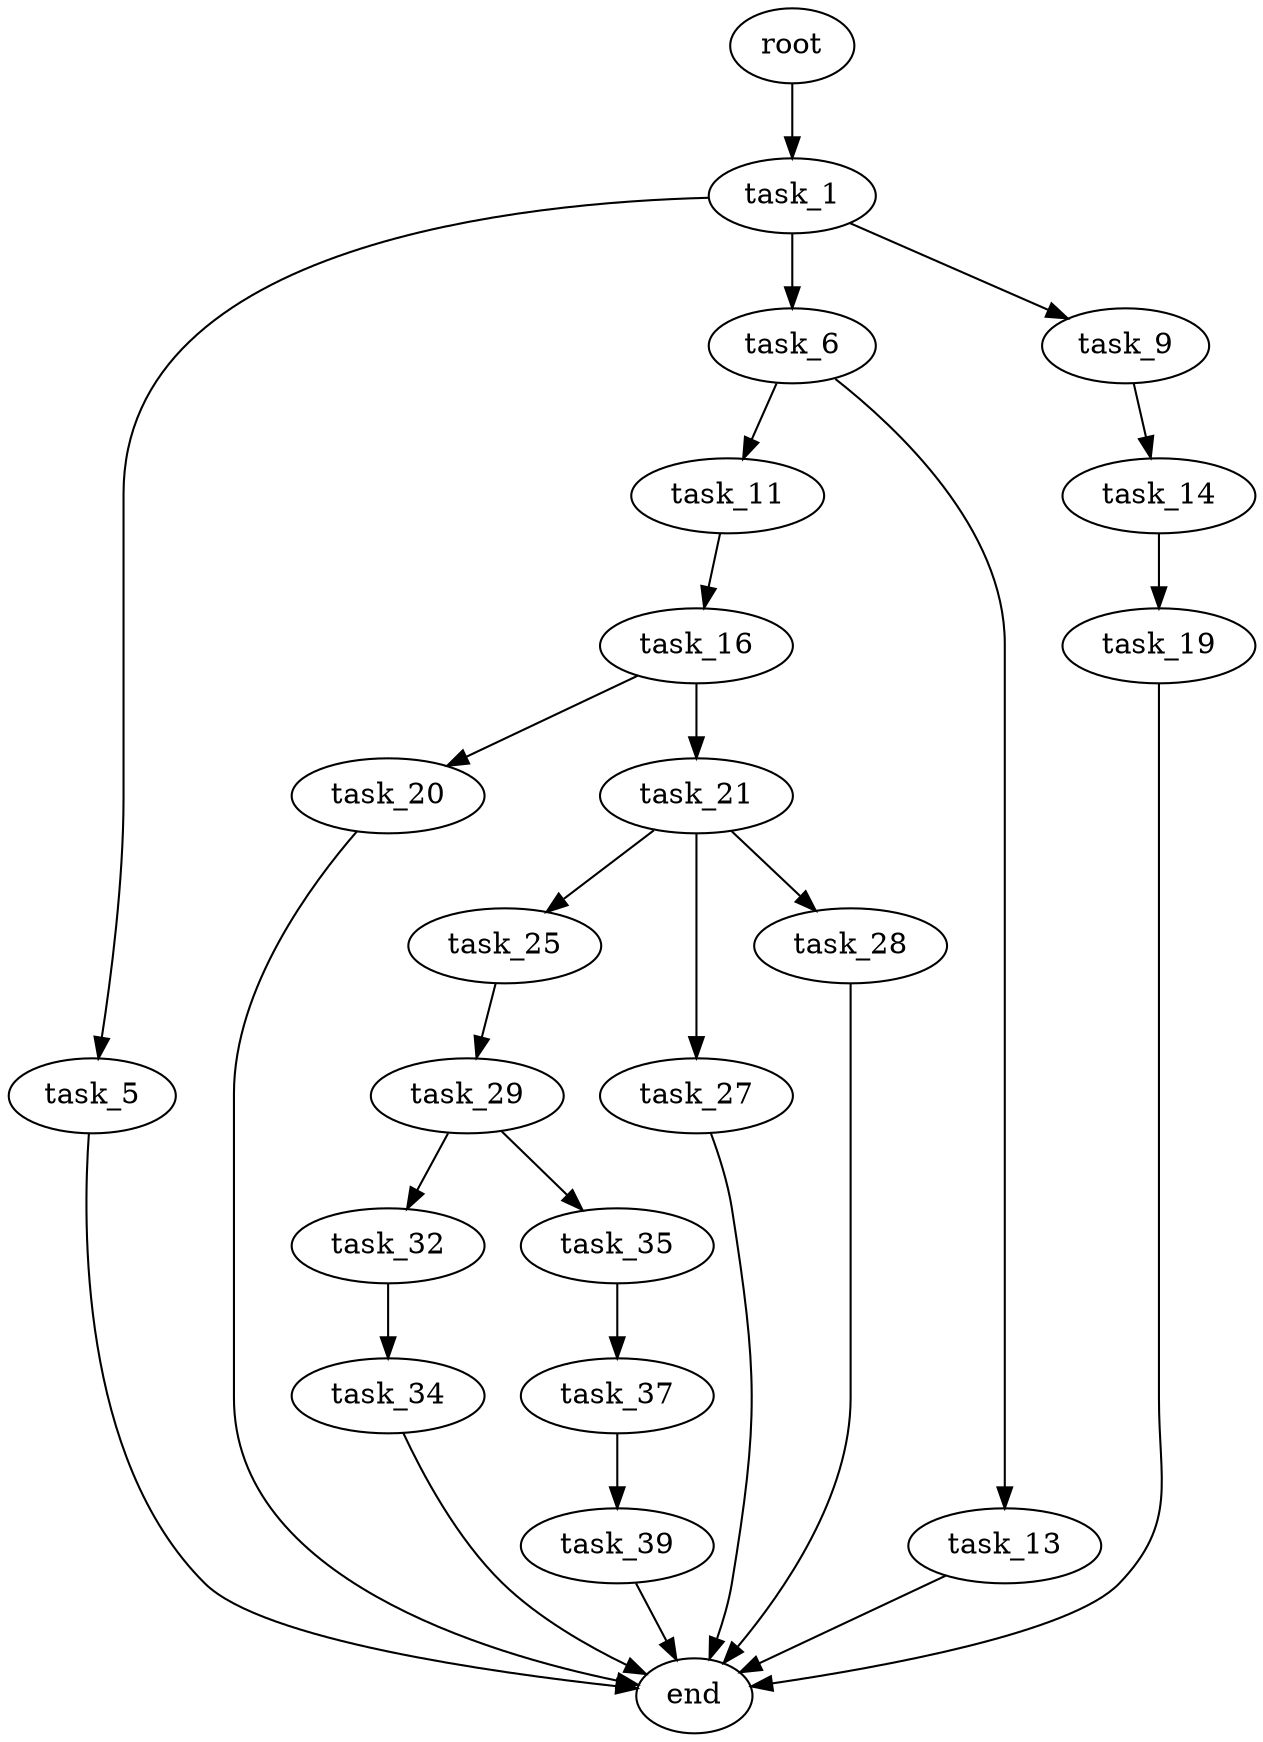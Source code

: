 digraph G {
  root [size="0.000000"];
  task_1 [size="4815803777.000000"];
  task_5 [size="1073741824000.000000"];
  task_6 [size="2690190738.000000"];
  task_9 [size="33048194638.000000"];
  end [size="0.000000"];
  task_11 [size="248689290581.000000"];
  task_13 [size="45728051086.000000"];
  task_14 [size="4353086070.000000"];
  task_16 [size="1073741824000.000000"];
  task_19 [size="1051287019.000000"];
  task_20 [size="231928233984.000000"];
  task_21 [size="823781183.000000"];
  task_25 [size="12293926631.000000"];
  task_27 [size="9140826812.000000"];
  task_28 [size="134217728000.000000"];
  task_29 [size="13531916178.000000"];
  task_32 [size="68282988672.000000"];
  task_35 [size="782757789696.000000"];
  task_34 [size="25186175684.000000"];
  task_37 [size="474094062326.000000"];
  task_39 [size="8589934592.000000"];

  root -> task_1 [size="1.000000"];
  task_1 -> task_5 [size="134217728.000000"];
  task_1 -> task_6 [size="134217728.000000"];
  task_1 -> task_9 [size="134217728.000000"];
  task_5 -> end [size="1.000000"];
  task_6 -> task_11 [size="75497472.000000"];
  task_6 -> task_13 [size="75497472.000000"];
  task_9 -> task_14 [size="75497472.000000"];
  task_11 -> task_16 [size="411041792.000000"];
  task_13 -> end [size="1.000000"];
  task_14 -> task_19 [size="75497472.000000"];
  task_16 -> task_20 [size="838860800.000000"];
  task_16 -> task_21 [size="838860800.000000"];
  task_19 -> end [size="1.000000"];
  task_20 -> end [size="1.000000"];
  task_21 -> task_25 [size="75497472.000000"];
  task_21 -> task_27 [size="75497472.000000"];
  task_21 -> task_28 [size="75497472.000000"];
  task_25 -> task_29 [size="209715200.000000"];
  task_27 -> end [size="1.000000"];
  task_28 -> end [size="1.000000"];
  task_29 -> task_32 [size="536870912.000000"];
  task_29 -> task_35 [size="536870912.000000"];
  task_32 -> task_34 [size="134217728.000000"];
  task_35 -> task_37 [size="679477248.000000"];
  task_34 -> end [size="1.000000"];
  task_37 -> task_39 [size="679477248.000000"];
  task_39 -> end [size="1.000000"];
}
